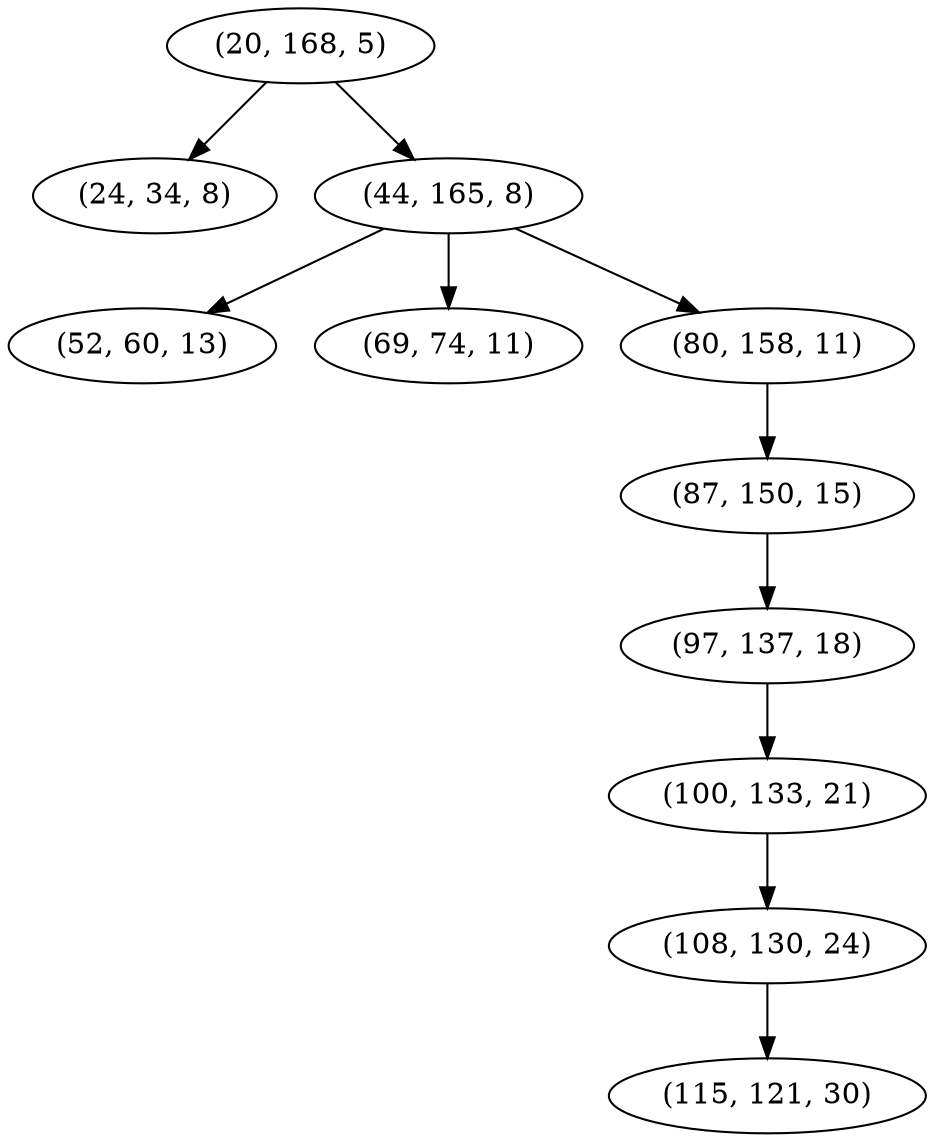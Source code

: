 digraph tree {
    "(20, 168, 5)";
    "(24, 34, 8)";
    "(44, 165, 8)";
    "(52, 60, 13)";
    "(69, 74, 11)";
    "(80, 158, 11)";
    "(87, 150, 15)";
    "(97, 137, 18)";
    "(100, 133, 21)";
    "(108, 130, 24)";
    "(115, 121, 30)";
    "(20, 168, 5)" -> "(24, 34, 8)";
    "(20, 168, 5)" -> "(44, 165, 8)";
    "(44, 165, 8)" -> "(52, 60, 13)";
    "(44, 165, 8)" -> "(69, 74, 11)";
    "(44, 165, 8)" -> "(80, 158, 11)";
    "(80, 158, 11)" -> "(87, 150, 15)";
    "(87, 150, 15)" -> "(97, 137, 18)";
    "(97, 137, 18)" -> "(100, 133, 21)";
    "(100, 133, 21)" -> "(108, 130, 24)";
    "(108, 130, 24)" -> "(115, 121, 30)";
}

